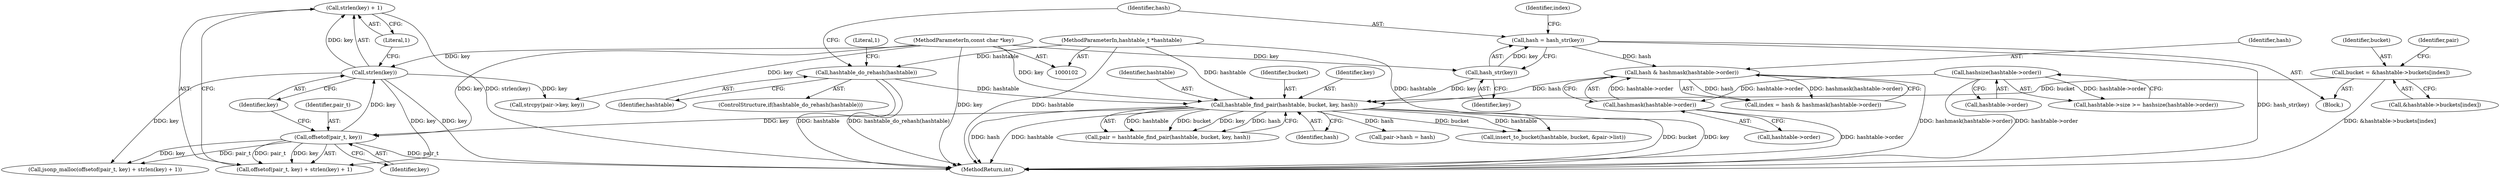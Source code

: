 digraph "0_jansson_8f80c2d83808150724d31793e6ade92749b1faa4_6@API" {
"1000175" [label="(Call,strlen(key) + 1)"];
"1000176" [label="(Call,strlen(key))"];
"1000172" [label="(Call,offsetof(pair_t, key))"];
"1000149" [label="(Call,hashtable_find_pair(hashtable, bucket, key, hash))"];
"1000122" [label="(Call,hashtable_do_rehash(hashtable))"];
"1000103" [label="(MethodParameterIn,hashtable_t *hashtable)"];
"1000139" [label="(Call,bucket = &hashtable->buckets[index])"];
"1000129" [label="(Call,hash_str(key))"];
"1000104" [label="(MethodParameterIn,const char *key)"];
"1000133" [label="(Call,hash & hashmask(hashtable->order))"];
"1000127" [label="(Call,hash = hash_str(key))"];
"1000135" [label="(Call,hashmask(hashtable->order))"];
"1000117" [label="(Call,hashsize(hashtable->order))"];
"1000128" [label="(Identifier,hash)"];
"1000170" [label="(Call,jsonp_malloc(offsetof(pair_t, key) + strlen(key) + 1))"];
"1000177" [label="(Identifier,key)"];
"1000113" [label="(Call,hashtable->size >= hashsize(hashtable->order))"];
"1000178" [label="(Literal,1)"];
"1000174" [label="(Identifier,key)"];
"1000223" [label="(MethodReturn,int)"];
"1000153" [label="(Identifier,hash)"];
"1000210" [label="(Call,insert_to_bucket(hashtable, bucket, &pair->list))"];
"1000107" [label="(Block,)"];
"1000151" [label="(Identifier,bucket)"];
"1000147" [label="(Call,pair = hashtable_find_pair(hashtable, bucket, key, hash))"];
"1000172" [label="(Call,offsetof(pair_t, key))"];
"1000130" [label="(Identifier,key)"];
"1000175" [label="(Call,strlen(key) + 1)"];
"1000131" [label="(Call,index = hash & hashmask(hashtable->order))"];
"1000123" [label="(Identifier,hashtable)"];
"1000122" [label="(Call,hashtable_do_rehash(hashtable))"];
"1000133" [label="(Call,hash & hashmask(hashtable->order))"];
"1000126" [label="(Literal,1)"];
"1000118" [label="(Call,hashtable->order)"];
"1000132" [label="(Identifier,index)"];
"1000127" [label="(Call,hash = hash_str(key))"];
"1000141" [label="(Call,&hashtable->buckets[index])"];
"1000152" [label="(Identifier,key)"];
"1000139" [label="(Call,bucket = &hashtable->buckets[index])"];
"1000176" [label="(Call,strlen(key))"];
"1000140" [label="(Identifier,bucket)"];
"1000149" [label="(Call,hashtable_find_pair(hashtable, bucket, key, hash))"];
"1000134" [label="(Identifier,hash)"];
"1000136" [label="(Call,hashtable->order)"];
"1000117" [label="(Call,hashsize(hashtable->order))"];
"1000121" [label="(ControlStructure,if(hashtable_do_rehash(hashtable)))"];
"1000104" [label="(MethodParameterIn,const char *key)"];
"1000103" [label="(MethodParameterIn,hashtable_t *hashtable)"];
"1000129" [label="(Call,hash_str(key))"];
"1000150" [label="(Identifier,hashtable)"];
"1000135" [label="(Call,hashmask(hashtable->order))"];
"1000195" [label="(Call,strcpy(pair->key, key))"];
"1000185" [label="(Call,pair->hash = hash)"];
"1000148" [label="(Identifier,pair)"];
"1000173" [label="(Identifier,pair_t)"];
"1000171" [label="(Call,offsetof(pair_t, key) + strlen(key) + 1)"];
"1000175" -> "1000171"  [label="AST: "];
"1000175" -> "1000178"  [label="CFG: "];
"1000176" -> "1000175"  [label="AST: "];
"1000178" -> "1000175"  [label="AST: "];
"1000171" -> "1000175"  [label="CFG: "];
"1000175" -> "1000223"  [label="DDG: strlen(key)"];
"1000176" -> "1000175"  [label="DDG: key"];
"1000176" -> "1000177"  [label="CFG: "];
"1000177" -> "1000176"  [label="AST: "];
"1000178" -> "1000176"  [label="CFG: "];
"1000176" -> "1000223"  [label="DDG: key"];
"1000176" -> "1000170"  [label="DDG: key"];
"1000176" -> "1000171"  [label="DDG: key"];
"1000172" -> "1000176"  [label="DDG: key"];
"1000104" -> "1000176"  [label="DDG: key"];
"1000176" -> "1000195"  [label="DDG: key"];
"1000172" -> "1000171"  [label="AST: "];
"1000172" -> "1000174"  [label="CFG: "];
"1000173" -> "1000172"  [label="AST: "];
"1000174" -> "1000172"  [label="AST: "];
"1000177" -> "1000172"  [label="CFG: "];
"1000172" -> "1000223"  [label="DDG: pair_t"];
"1000172" -> "1000170"  [label="DDG: pair_t"];
"1000172" -> "1000170"  [label="DDG: key"];
"1000172" -> "1000171"  [label="DDG: pair_t"];
"1000172" -> "1000171"  [label="DDG: key"];
"1000149" -> "1000172"  [label="DDG: key"];
"1000104" -> "1000172"  [label="DDG: key"];
"1000149" -> "1000147"  [label="AST: "];
"1000149" -> "1000153"  [label="CFG: "];
"1000150" -> "1000149"  [label="AST: "];
"1000151" -> "1000149"  [label="AST: "];
"1000152" -> "1000149"  [label="AST: "];
"1000153" -> "1000149"  [label="AST: "];
"1000147" -> "1000149"  [label="CFG: "];
"1000149" -> "1000223"  [label="DDG: bucket"];
"1000149" -> "1000223"  [label="DDG: key"];
"1000149" -> "1000223"  [label="DDG: hash"];
"1000149" -> "1000223"  [label="DDG: hashtable"];
"1000149" -> "1000147"  [label="DDG: hashtable"];
"1000149" -> "1000147"  [label="DDG: bucket"];
"1000149" -> "1000147"  [label="DDG: key"];
"1000149" -> "1000147"  [label="DDG: hash"];
"1000122" -> "1000149"  [label="DDG: hashtable"];
"1000103" -> "1000149"  [label="DDG: hashtable"];
"1000139" -> "1000149"  [label="DDG: bucket"];
"1000129" -> "1000149"  [label="DDG: key"];
"1000104" -> "1000149"  [label="DDG: key"];
"1000133" -> "1000149"  [label="DDG: hash"];
"1000149" -> "1000185"  [label="DDG: hash"];
"1000149" -> "1000210"  [label="DDG: hashtable"];
"1000149" -> "1000210"  [label="DDG: bucket"];
"1000122" -> "1000121"  [label="AST: "];
"1000122" -> "1000123"  [label="CFG: "];
"1000123" -> "1000122"  [label="AST: "];
"1000126" -> "1000122"  [label="CFG: "];
"1000128" -> "1000122"  [label="CFG: "];
"1000122" -> "1000223"  [label="DDG: hashtable"];
"1000122" -> "1000223"  [label="DDG: hashtable_do_rehash(hashtable)"];
"1000103" -> "1000122"  [label="DDG: hashtable"];
"1000103" -> "1000102"  [label="AST: "];
"1000103" -> "1000223"  [label="DDG: hashtable"];
"1000103" -> "1000210"  [label="DDG: hashtable"];
"1000139" -> "1000107"  [label="AST: "];
"1000139" -> "1000141"  [label="CFG: "];
"1000140" -> "1000139"  [label="AST: "];
"1000141" -> "1000139"  [label="AST: "];
"1000148" -> "1000139"  [label="CFG: "];
"1000139" -> "1000223"  [label="DDG: &hashtable->buckets[index]"];
"1000129" -> "1000127"  [label="AST: "];
"1000129" -> "1000130"  [label="CFG: "];
"1000130" -> "1000129"  [label="AST: "];
"1000127" -> "1000129"  [label="CFG: "];
"1000129" -> "1000127"  [label="DDG: key"];
"1000104" -> "1000129"  [label="DDG: key"];
"1000104" -> "1000102"  [label="AST: "];
"1000104" -> "1000223"  [label="DDG: key"];
"1000104" -> "1000195"  [label="DDG: key"];
"1000133" -> "1000131"  [label="AST: "];
"1000133" -> "1000135"  [label="CFG: "];
"1000134" -> "1000133"  [label="AST: "];
"1000135" -> "1000133"  [label="AST: "];
"1000131" -> "1000133"  [label="CFG: "];
"1000133" -> "1000223"  [label="DDG: hashmask(hashtable->order)"];
"1000133" -> "1000131"  [label="DDG: hash"];
"1000133" -> "1000131"  [label="DDG: hashmask(hashtable->order)"];
"1000127" -> "1000133"  [label="DDG: hash"];
"1000135" -> "1000133"  [label="DDG: hashtable->order"];
"1000127" -> "1000107"  [label="AST: "];
"1000128" -> "1000127"  [label="AST: "];
"1000132" -> "1000127"  [label="CFG: "];
"1000127" -> "1000223"  [label="DDG: hash_str(key)"];
"1000135" -> "1000136"  [label="CFG: "];
"1000136" -> "1000135"  [label="AST: "];
"1000135" -> "1000223"  [label="DDG: hashtable->order"];
"1000117" -> "1000135"  [label="DDG: hashtable->order"];
"1000117" -> "1000113"  [label="AST: "];
"1000117" -> "1000118"  [label="CFG: "];
"1000118" -> "1000117"  [label="AST: "];
"1000113" -> "1000117"  [label="CFG: "];
"1000117" -> "1000223"  [label="DDG: hashtable->order"];
"1000117" -> "1000113"  [label="DDG: hashtable->order"];
}
